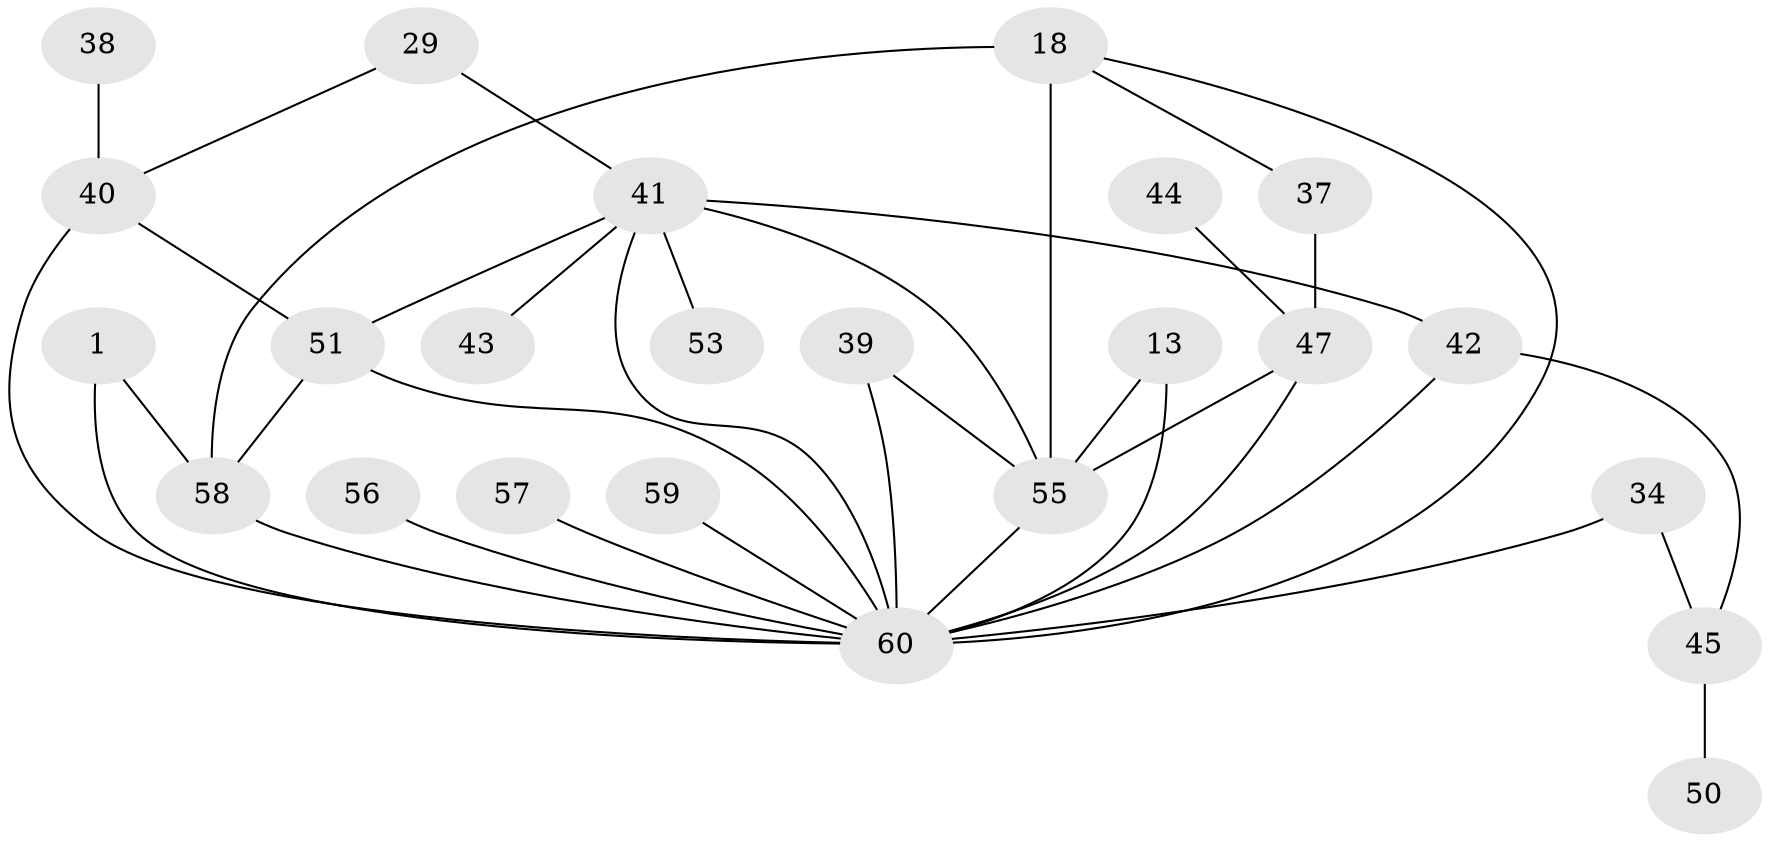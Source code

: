 // original degree distribution, {6: 0.03333333333333333, 3: 0.23333333333333334, 5: 0.08333333333333333, 4: 0.21666666666666667, 2: 0.2833333333333333, 1: 0.15}
// Generated by graph-tools (version 1.1) at 2025/46/03/04/25 21:46:16]
// undirected, 24 vertices, 37 edges
graph export_dot {
graph [start="1"]
  node [color=gray90,style=filled];
  1;
  13 [super="+8"];
  18 [super="+9"];
  29;
  34 [super="+4+27+31"];
  37;
  38;
  39;
  40 [super="+17+25"];
  41 [super="+30+12"];
  42;
  43;
  44;
  45;
  47 [super="+24"];
  50;
  51 [super="+11"];
  53;
  55 [super="+33+36"];
  56;
  57;
  58 [super="+6"];
  59;
  60 [super="+23+32+54"];
  1 -- 58 [weight=2];
  1 -- 60 [weight=4];
  13 -- 60 [weight=4];
  13 -- 55;
  18 -- 58 [weight=2];
  18 -- 37;
  18 -- 60;
  18 -- 55;
  29 -- 40;
  29 -- 41;
  34 -- 45;
  34 -- 60 [weight=2];
  37 -- 47;
  38 -- 40;
  39 -- 60;
  39 -- 55;
  40 -- 51 [weight=2];
  40 -- 60 [weight=2];
  41 -- 42 [weight=2];
  41 -- 51;
  41 -- 55;
  41 -- 53;
  41 -- 43;
  41 -- 60;
  42 -- 45;
  42 -- 60;
  44 -- 47;
  45 -- 50;
  47 -- 60 [weight=2];
  47 -- 55;
  51 -- 58 [weight=2];
  51 -- 60;
  55 -- 60;
  56 -- 60;
  57 -- 60;
  58 -- 60;
  59 -- 60;
}
